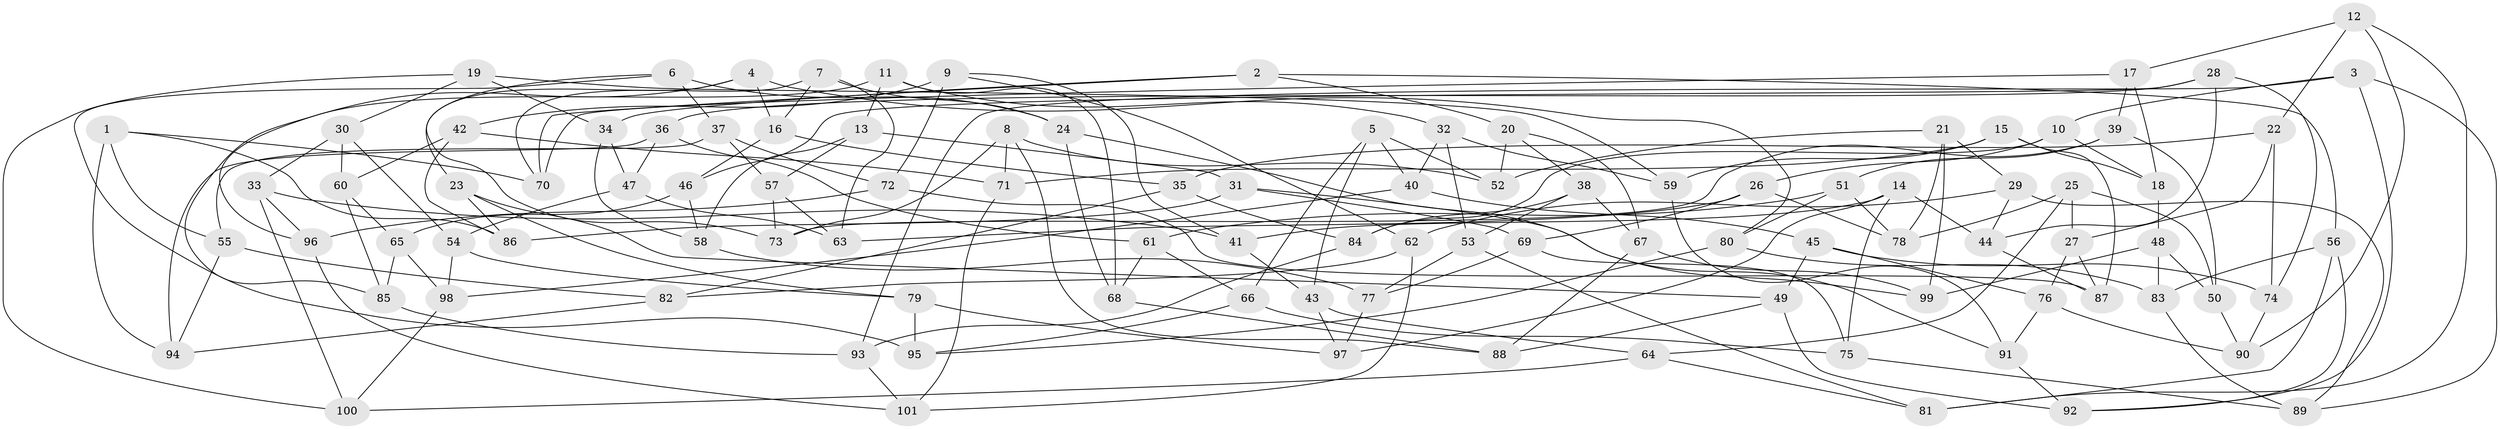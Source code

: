 // coarse degree distribution, {3: 0.04, 14: 0.02, 7: 0.08, 6: 0.2, 8: 0.16, 4: 0.36, 9: 0.02, 10: 0.02, 5: 0.1}
// Generated by graph-tools (version 1.1) at 2025/20/03/04/25 18:20:48]
// undirected, 101 vertices, 202 edges
graph export_dot {
graph [start="1"]
  node [color=gray90,style=filled];
  1;
  2;
  3;
  4;
  5;
  6;
  7;
  8;
  9;
  10;
  11;
  12;
  13;
  14;
  15;
  16;
  17;
  18;
  19;
  20;
  21;
  22;
  23;
  24;
  25;
  26;
  27;
  28;
  29;
  30;
  31;
  32;
  33;
  34;
  35;
  36;
  37;
  38;
  39;
  40;
  41;
  42;
  43;
  44;
  45;
  46;
  47;
  48;
  49;
  50;
  51;
  52;
  53;
  54;
  55;
  56;
  57;
  58;
  59;
  60;
  61;
  62;
  63;
  64;
  65;
  66;
  67;
  68;
  69;
  70;
  71;
  72;
  73;
  74;
  75;
  76;
  77;
  78;
  79;
  80;
  81;
  82;
  83;
  84;
  85;
  86;
  87;
  88;
  89;
  90;
  91;
  92;
  93;
  94;
  95;
  96;
  97;
  98;
  99;
  100;
  101;
  1 -- 70;
  1 -- 55;
  1 -- 86;
  1 -- 94;
  2 -- 34;
  2 -- 56;
  2 -- 70;
  2 -- 20;
  3 -- 89;
  3 -- 93;
  3 -- 92;
  3 -- 10;
  4 -- 85;
  4 -- 16;
  4 -- 23;
  4 -- 80;
  5 -- 43;
  5 -- 40;
  5 -- 66;
  5 -- 52;
  6 -- 73;
  6 -- 95;
  6 -- 37;
  6 -- 24;
  7 -- 70;
  7 -- 24;
  7 -- 16;
  7 -- 63;
  8 -- 88;
  8 -- 73;
  8 -- 71;
  8 -- 52;
  9 -- 42;
  9 -- 62;
  9 -- 41;
  9 -- 72;
  10 -- 84;
  10 -- 18;
  10 -- 26;
  11 -- 32;
  11 -- 96;
  11 -- 68;
  11 -- 13;
  12 -- 22;
  12 -- 81;
  12 -- 17;
  12 -- 90;
  13 -- 57;
  13 -- 58;
  13 -- 31;
  14 -- 97;
  14 -- 75;
  14 -- 41;
  14 -- 44;
  15 -- 87;
  15 -- 59;
  15 -- 71;
  15 -- 18;
  16 -- 46;
  16 -- 35;
  17 -- 70;
  17 -- 39;
  17 -- 18;
  18 -- 48;
  19 -- 59;
  19 -- 34;
  19 -- 30;
  19 -- 100;
  20 -- 52;
  20 -- 38;
  20 -- 67;
  21 -- 99;
  21 -- 29;
  21 -- 52;
  21 -- 78;
  22 -- 35;
  22 -- 27;
  22 -- 74;
  23 -- 79;
  23 -- 49;
  23 -- 86;
  24 -- 91;
  24 -- 68;
  25 -- 27;
  25 -- 50;
  25 -- 64;
  25 -- 78;
  26 -- 69;
  26 -- 63;
  26 -- 78;
  27 -- 76;
  27 -- 87;
  28 -- 36;
  28 -- 46;
  28 -- 74;
  28 -- 44;
  29 -- 62;
  29 -- 44;
  29 -- 89;
  30 -- 33;
  30 -- 60;
  30 -- 54;
  31 -- 99;
  31 -- 86;
  31 -- 69;
  32 -- 59;
  32 -- 53;
  32 -- 40;
  33 -- 41;
  33 -- 96;
  33 -- 100;
  34 -- 47;
  34 -- 58;
  35 -- 82;
  35 -- 84;
  36 -- 47;
  36 -- 61;
  36 -- 94;
  37 -- 57;
  37 -- 72;
  37 -- 55;
  38 -- 67;
  38 -- 53;
  38 -- 84;
  39 -- 50;
  39 -- 51;
  39 -- 73;
  40 -- 98;
  40 -- 45;
  41 -- 43;
  42 -- 60;
  42 -- 71;
  42 -- 86;
  43 -- 97;
  43 -- 64;
  44 -- 87;
  45 -- 49;
  45 -- 74;
  45 -- 76;
  46 -- 58;
  46 -- 65;
  47 -- 63;
  47 -- 54;
  48 -- 99;
  48 -- 83;
  48 -- 50;
  49 -- 88;
  49 -- 92;
  50 -- 90;
  51 -- 80;
  51 -- 78;
  51 -- 61;
  53 -- 77;
  53 -- 81;
  54 -- 98;
  54 -- 79;
  55 -- 94;
  55 -- 82;
  56 -- 81;
  56 -- 83;
  56 -- 92;
  57 -- 73;
  57 -- 63;
  58 -- 77;
  59 -- 91;
  60 -- 65;
  60 -- 85;
  61 -- 68;
  61 -- 66;
  62 -- 101;
  62 -- 82;
  64 -- 100;
  64 -- 81;
  65 -- 85;
  65 -- 98;
  66 -- 95;
  66 -- 75;
  67 -- 88;
  67 -- 99;
  68 -- 88;
  69 -- 77;
  69 -- 75;
  71 -- 101;
  72 -- 96;
  72 -- 87;
  74 -- 90;
  75 -- 89;
  76 -- 90;
  76 -- 91;
  77 -- 97;
  79 -- 97;
  79 -- 95;
  80 -- 83;
  80 -- 95;
  82 -- 94;
  83 -- 89;
  84 -- 93;
  85 -- 93;
  91 -- 92;
  93 -- 101;
  96 -- 101;
  98 -- 100;
}
